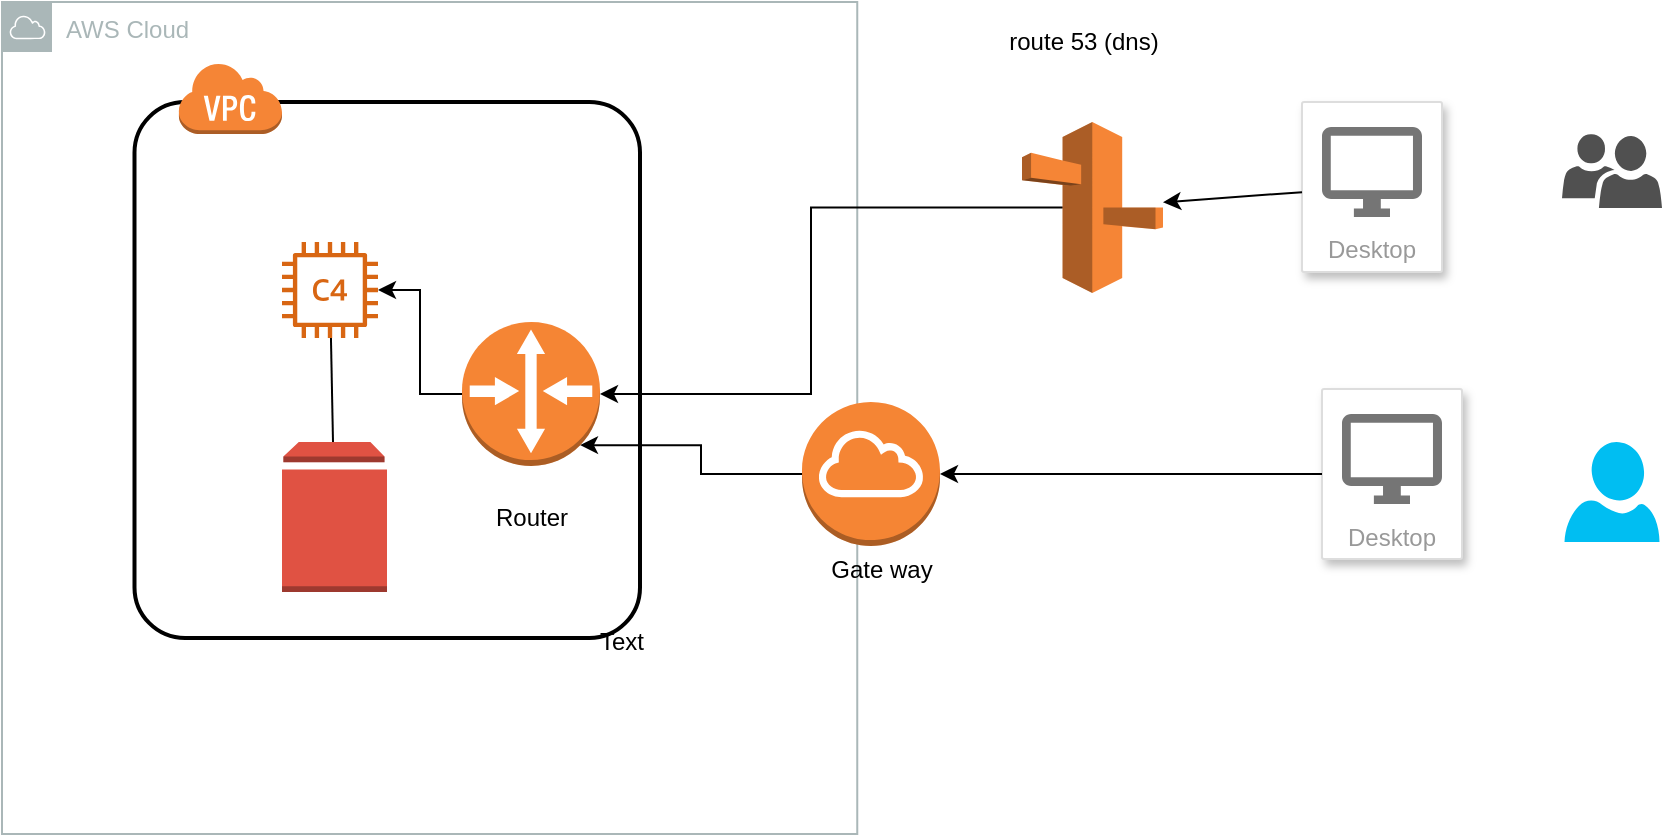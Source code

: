 <mxfile version="13.8.1" type="device"><diagram id="Ht1M8jgEwFfnCIfOTk4-" name="Page-1"><mxGraphModel dx="1422" dy="705" grid="1" gridSize="10" guides="1" tooltips="1" connect="1" arrows="1" fold="1" page="1" pageScale="1" pageWidth="1169" pageHeight="827" math="0" shadow="0"><root><mxCell id="0"/><mxCell id="1" parent="0"/><mxCell id="pBi5G5RGwfv6FwNST9ow-9" value="" style="rounded=1;arcSize=10;dashed=0;fillColor=none;gradientColor=none;strokeWidth=2;" parent="1" vertex="1"><mxGeometry x="236.25" y="170" width="252.75" height="268" as="geometry"/></mxCell><mxCell id="pBi5G5RGwfv6FwNST9ow-15" value="AWS Cloud" style="outlineConnect=0;gradientColor=none;html=1;whiteSpace=wrap;fontSize=12;fontStyle=0;shape=mxgraph.aws4.group;grIcon=mxgraph.aws4.group_aws_cloud;strokeColor=#AAB7B8;fillColor=none;verticalAlign=top;align=left;spacingLeft=30;fontColor=#AAB7B8;dashed=0;" parent="1" vertex="1"><mxGeometry x="170" y="120" width="427.63" height="416" as="geometry"/></mxCell><mxCell id="pBi5G5RGwfv6FwNST9ow-2" value="" style="outlineConnect=0;fontColor=#232F3E;gradientColor=none;fillColor=#D86613;strokeColor=none;dashed=0;verticalLabelPosition=bottom;verticalAlign=top;align=center;html=1;fontSize=12;fontStyle=0;aspect=fixed;pointerEvents=1;shape=mxgraph.aws4.c4_instance;" parent="1" vertex="1"><mxGeometry x="310" y="240" width="48" height="48" as="geometry"/></mxCell><mxCell id="pBi5G5RGwfv6FwNST9ow-3" value="" style="outlineConnect=0;dashed=0;verticalLabelPosition=bottom;verticalAlign=top;align=center;html=1;shape=mxgraph.aws3.volume;fillColor=#E05243;gradientColor=none;" parent="1" vertex="1"><mxGeometry x="310" y="340" width="52.5" height="75" as="geometry"/></mxCell><mxCell id="pBi5G5RGwfv6FwNST9ow-4" value="" style="endArrow=none;html=1;" parent="1" source="pBi5G5RGwfv6FwNST9ow-3" target="pBi5G5RGwfv6FwNST9ow-2" edge="1"><mxGeometry width="50" height="50" relative="1" as="geometry"><mxPoint x="549" y="410" as="sourcePoint"/><mxPoint x="599" y="360" as="targetPoint"/></mxGeometry></mxCell><mxCell id="pBi5G5RGwfv6FwNST9ow-27" style="edgeStyle=orthogonalEdgeStyle;rounded=0;orthogonalLoop=1;jettySize=auto;html=1;exitX=0.29;exitY=0.5;exitDx=0;exitDy=0;exitPerimeter=0;entryX=1;entryY=0.5;entryDx=0;entryDy=0;entryPerimeter=0;" parent="1" source="pBi5G5RGwfv6FwNST9ow-5" target="pBi5G5RGwfv6FwNST9ow-17" edge="1"><mxGeometry relative="1" as="geometry"/></mxCell><mxCell id="pBi5G5RGwfv6FwNST9ow-5" value="" style="outlineConnect=0;dashed=0;verticalLabelPosition=bottom;verticalAlign=top;align=center;html=1;shape=mxgraph.aws3.route_53;fillColor=#F58536;gradientColor=none;" parent="1" vertex="1"><mxGeometry x="680" y="180" width="70.5" height="85.5" as="geometry"/></mxCell><mxCell id="pBi5G5RGwfv6FwNST9ow-10" value="" style="dashed=0;html=1;shape=mxgraph.aws3.virtual_private_cloud;fillColor=#F58536;gradientColor=none;dashed=0;" parent="1" vertex="1"><mxGeometry x="258" y="150" width="52" height="36" as="geometry"/></mxCell><mxCell id="pBi5G5RGwfv6FwNST9ow-33" style="edgeStyle=orthogonalEdgeStyle;rounded=0;orthogonalLoop=1;jettySize=auto;html=1;exitX=0;exitY=0.5;exitDx=0;exitDy=0;exitPerimeter=0;entryX=0.855;entryY=0.855;entryDx=0;entryDy=0;entryPerimeter=0;" parent="1" source="pBi5G5RGwfv6FwNST9ow-14" target="pBi5G5RGwfv6FwNST9ow-17" edge="1"><mxGeometry relative="1" as="geometry"/></mxCell><mxCell id="pBi5G5RGwfv6FwNST9ow-14" value="" style="outlineConnect=0;dashed=0;verticalLabelPosition=bottom;verticalAlign=top;align=center;html=1;shape=mxgraph.aws3.internet_gateway;fillColor=#F58534;gradientColor=none;" parent="1" vertex="1"><mxGeometry x="570" y="320" width="69" height="72" as="geometry"/></mxCell><mxCell id="pBi5G5RGwfv6FwNST9ow-31" style="edgeStyle=orthogonalEdgeStyle;rounded=0;orthogonalLoop=1;jettySize=auto;html=1;exitX=0;exitY=0.5;exitDx=0;exitDy=0;exitPerimeter=0;" parent="1" source="pBi5G5RGwfv6FwNST9ow-17" target="pBi5G5RGwfv6FwNST9ow-2" edge="1"><mxGeometry relative="1" as="geometry"/></mxCell><mxCell id="pBi5G5RGwfv6FwNST9ow-17" value="" style="outlineConnect=0;dashed=0;verticalLabelPosition=bottom;verticalAlign=top;align=center;html=1;shape=mxgraph.aws3.router;fillColor=#F58534;gradientColor=none;" parent="1" vertex="1"><mxGeometry x="400" y="280" width="69" height="72" as="geometry"/></mxCell><mxCell id="pBi5G5RGwfv6FwNST9ow-19" value="" style="pointerEvents=1;shadow=0;dashed=0;html=1;strokeColor=none;labelPosition=center;verticalLabelPosition=bottom;verticalAlign=top;align=center;fillColor=#505050;shape=mxgraph.mscae.intune.user_group" parent="1" vertex="1"><mxGeometry x="950" y="186" width="50" height="37" as="geometry"/></mxCell><mxCell id="pBi5G5RGwfv6FwNST9ow-20" value="Desktop" style="strokeColor=#dddddd;shadow=1;strokeWidth=1;rounded=1;absoluteArcSize=1;arcSize=2;labelPosition=center;verticalLabelPosition=middle;align=center;verticalAlign=bottom;spacingLeft=0;fontColor=#999999;fontSize=12;whiteSpace=wrap;spacingBottom=2;" parent="1" vertex="1"><mxGeometry x="820" y="170" width="70" height="85" as="geometry"/></mxCell><mxCell id="pBi5G5RGwfv6FwNST9ow-21" value="" style="dashed=0;connectable=0;html=1;fillColor=#757575;strokeColor=none;shape=mxgraph.gcp2.desktop;part=1;" parent="pBi5G5RGwfv6FwNST9ow-20" vertex="1"><mxGeometry x="0.5" width="50" height="45" relative="1" as="geometry"><mxPoint x="-25" y="12.5" as="offset"/></mxGeometry></mxCell><mxCell id="pBi5G5RGwfv6FwNST9ow-22" value="" style="verticalLabelPosition=bottom;html=1;verticalAlign=top;align=center;strokeColor=none;fillColor=#00BEF2;shape=mxgraph.azure.user;" parent="1" vertex="1"><mxGeometry x="951.25" y="340" width="47.5" height="50" as="geometry"/></mxCell><mxCell id="pBi5G5RGwfv6FwNST9ow-23" value="Desktop" style="strokeColor=#dddddd;shadow=1;strokeWidth=1;rounded=1;absoluteArcSize=1;arcSize=2;labelPosition=center;verticalLabelPosition=middle;align=center;verticalAlign=bottom;spacingLeft=0;fontColor=#999999;fontSize=12;whiteSpace=wrap;spacingBottom=2;" parent="1" vertex="1"><mxGeometry x="830" y="313.5" width="70" height="85" as="geometry"/></mxCell><mxCell id="pBi5G5RGwfv6FwNST9ow-24" value="" style="dashed=0;connectable=0;html=1;fillColor=#757575;strokeColor=none;shape=mxgraph.gcp2.desktop;part=1;" parent="pBi5G5RGwfv6FwNST9ow-23" vertex="1"><mxGeometry x="0.5" width="50" height="45" relative="1" as="geometry"><mxPoint x="-25" y="12.5" as="offset"/></mxGeometry></mxCell><mxCell id="pBi5G5RGwfv6FwNST9ow-26" value="" style="endArrow=classic;html=1;" parent="1" source="pBi5G5RGwfv6FwNST9ow-20" target="pBi5G5RGwfv6FwNST9ow-5" edge="1"><mxGeometry width="50" height="50" relative="1" as="geometry"><mxPoint x="460" y="400" as="sourcePoint"/><mxPoint x="510" y="350" as="targetPoint"/></mxGeometry></mxCell><mxCell id="pBi5G5RGwfv6FwNST9ow-32" value="" style="endArrow=classic;html=1;" parent="1" source="pBi5G5RGwfv6FwNST9ow-23" target="pBi5G5RGwfv6FwNST9ow-14" edge="1"><mxGeometry width="50" height="50" relative="1" as="geometry"><mxPoint x="830" y="225.067" as="sourcePoint"/><mxPoint x="760.5" y="230.165" as="targetPoint"/></mxGeometry></mxCell><mxCell id="pBi5G5RGwfv6FwNST9ow-34" value="Text" style="text;html=1;strokeColor=none;fillColor=none;align=center;verticalAlign=middle;whiteSpace=wrap;rounded=0;" parent="1" vertex="1"><mxGeometry x="460" y="430" width="40" height="20" as="geometry"/></mxCell><mxCell id="pBi5G5RGwfv6FwNST9ow-36" value="route 53 (dns)" style="text;html=1;strokeColor=none;fillColor=none;align=center;verticalAlign=middle;whiteSpace=wrap;rounded=0;" parent="1" vertex="1"><mxGeometry x="670.5" y="130" width="80" height="20" as="geometry"/></mxCell><mxCell id="pBi5G5RGwfv6FwNST9ow-37" value="Gate way" style="text;html=1;strokeColor=none;fillColor=none;align=center;verticalAlign=middle;whiteSpace=wrap;rounded=0;" parent="1" vertex="1"><mxGeometry x="570" y="394" width="80" height="20" as="geometry"/></mxCell><mxCell id="pBi5G5RGwfv6FwNST9ow-38" value="Router" style="text;html=1;strokeColor=none;fillColor=none;align=center;verticalAlign=middle;whiteSpace=wrap;rounded=0;" parent="1" vertex="1"><mxGeometry x="394.5" y="367.5" width="80" height="20" as="geometry"/></mxCell></root></mxGraphModel></diagram></mxfile>